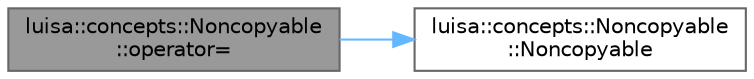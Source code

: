 digraph "luisa::concepts::Noncopyable::operator="
{
 // LATEX_PDF_SIZE
  bgcolor="transparent";
  edge [fontname=Helvetica,fontsize=10,labelfontname=Helvetica,labelfontsize=10];
  node [fontname=Helvetica,fontsize=10,shape=box,height=0.2,width=0.4];
  rankdir="LR";
  Node1 [id="Node000001",label="luisa::concepts::Noncopyable\l::operator=",height=0.2,width=0.4,color="gray40", fillcolor="grey60", style="filled", fontcolor="black",tooltip=" "];
  Node1 -> Node2 [id="edge1_Node000001_Node000002",color="steelblue1",style="solid",tooltip=" "];
  Node2 [id="Node000002",label="luisa::concepts::Noncopyable\l::Noncopyable",height=0.2,width=0.4,color="grey40", fillcolor="white", style="filled",URL="$structluisa_1_1concepts_1_1_noncopyable.html#a45525d9d94071fe263203f5ff621b0ea",tooltip=" "];
}
